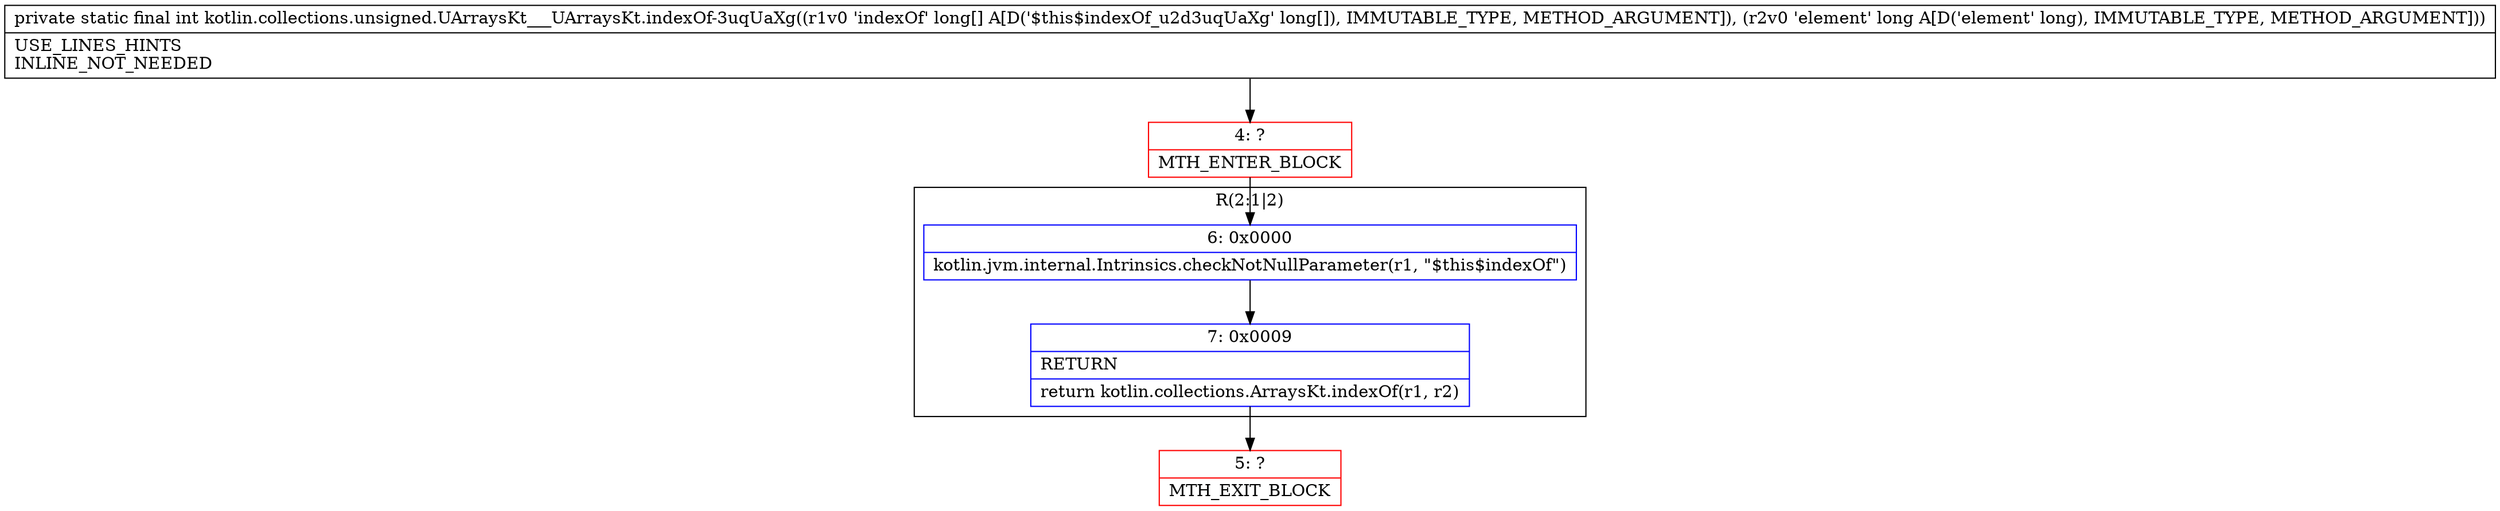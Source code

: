 digraph "CFG forkotlin.collections.unsigned.UArraysKt___UArraysKt.indexOf\-3uqUaXg([JJ)I" {
subgraph cluster_Region_851600362 {
label = "R(2:1|2)";
node [shape=record,color=blue];
Node_6 [shape=record,label="{6\:\ 0x0000|kotlin.jvm.internal.Intrinsics.checkNotNullParameter(r1, \"$this$indexOf\")\l}"];
Node_7 [shape=record,label="{7\:\ 0x0009|RETURN\l|return kotlin.collections.ArraysKt.indexOf(r1, r2)\l}"];
}
Node_4 [shape=record,color=red,label="{4\:\ ?|MTH_ENTER_BLOCK\l}"];
Node_5 [shape=record,color=red,label="{5\:\ ?|MTH_EXIT_BLOCK\l}"];
MethodNode[shape=record,label="{private static final int kotlin.collections.unsigned.UArraysKt___UArraysKt.indexOf\-3uqUaXg((r1v0 'indexOf' long[] A[D('$this$indexOf_u2d3uqUaXg' long[]), IMMUTABLE_TYPE, METHOD_ARGUMENT]), (r2v0 'element' long A[D('element' long), IMMUTABLE_TYPE, METHOD_ARGUMENT]))  | USE_LINES_HINTS\lINLINE_NOT_NEEDED\l}"];
MethodNode -> Node_4;Node_6 -> Node_7;
Node_7 -> Node_5;
Node_4 -> Node_6;
}

